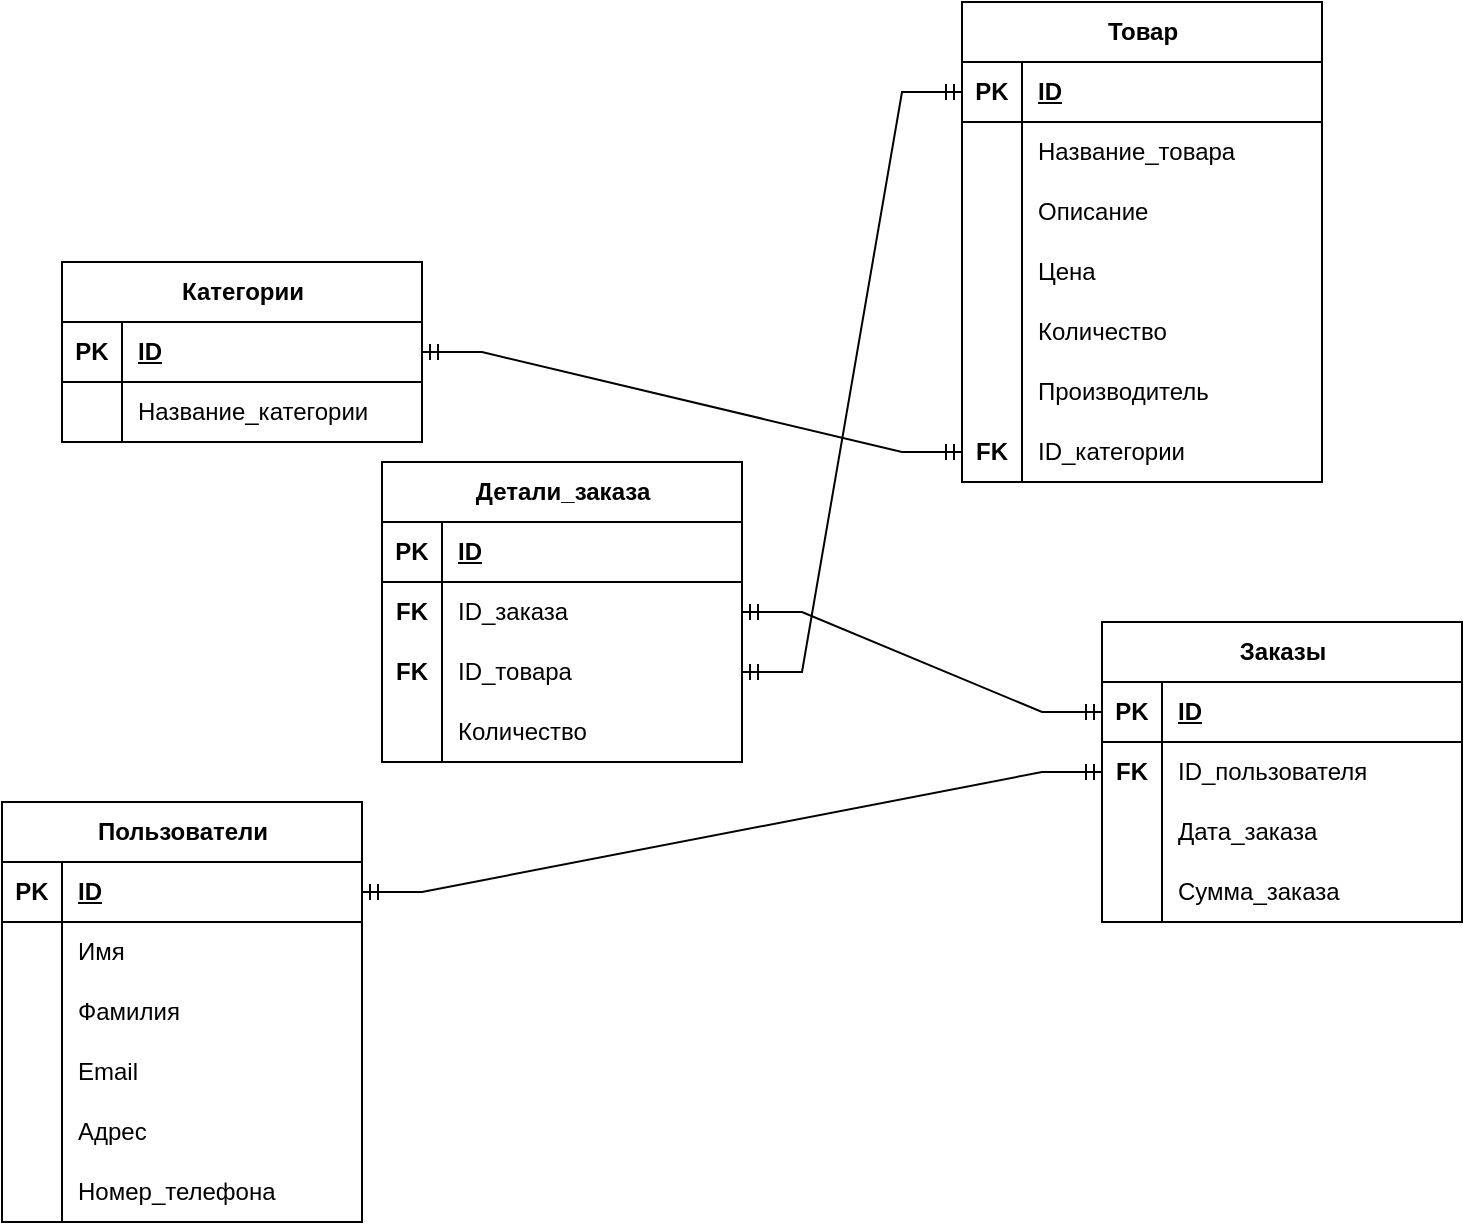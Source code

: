 <mxfile version="21.0.6" type="device"><diagram name="Страница 1" id="Rk8bAP7oLQdnG4V3BgTW"><mxGraphModel dx="1114" dy="626" grid="1" gridSize="10" guides="1" tooltips="1" connect="1" arrows="1" fold="1" page="1" pageScale="1" pageWidth="827" pageHeight="1169" math="0" shadow="0"><root><mxCell id="0"/><mxCell id="1" parent="0"/><mxCell id="vjPg2Krjw-inGJKcBtra-1" value="Категории " style="shape=table;startSize=30;container=1;collapsible=1;childLayout=tableLayout;fixedRows=1;rowLines=0;fontStyle=1;align=center;resizeLast=1;html=1;" parent="1" vertex="1"><mxGeometry x="110" y="150" width="180" height="90" as="geometry"/></mxCell><mxCell id="vjPg2Krjw-inGJKcBtra-2" value="" style="shape=tableRow;horizontal=0;startSize=0;swimlaneHead=0;swimlaneBody=0;fillColor=none;collapsible=0;dropTarget=0;points=[[0,0.5],[1,0.5]];portConstraint=eastwest;top=0;left=0;right=0;bottom=1;" parent="vjPg2Krjw-inGJKcBtra-1" vertex="1"><mxGeometry y="30" width="180" height="30" as="geometry"/></mxCell><mxCell id="vjPg2Krjw-inGJKcBtra-3" value="PK" style="shape=partialRectangle;connectable=0;fillColor=none;top=0;left=0;bottom=0;right=0;fontStyle=1;overflow=hidden;whiteSpace=wrap;html=1;" parent="vjPg2Krjw-inGJKcBtra-2" vertex="1"><mxGeometry width="30" height="30" as="geometry"><mxRectangle width="30" height="30" as="alternateBounds"/></mxGeometry></mxCell><mxCell id="vjPg2Krjw-inGJKcBtra-4" value="ID" style="shape=partialRectangle;connectable=0;fillColor=none;top=0;left=0;bottom=0;right=0;align=left;spacingLeft=6;fontStyle=5;overflow=hidden;whiteSpace=wrap;html=1;" parent="vjPg2Krjw-inGJKcBtra-2" vertex="1"><mxGeometry x="30" width="150" height="30" as="geometry"><mxRectangle width="150" height="30" as="alternateBounds"/></mxGeometry></mxCell><mxCell id="vjPg2Krjw-inGJKcBtra-5" value="" style="shape=tableRow;horizontal=0;startSize=0;swimlaneHead=0;swimlaneBody=0;fillColor=none;collapsible=0;dropTarget=0;points=[[0,0.5],[1,0.5]];portConstraint=eastwest;top=0;left=0;right=0;bottom=0;" parent="vjPg2Krjw-inGJKcBtra-1" vertex="1"><mxGeometry y="60" width="180" height="30" as="geometry"/></mxCell><mxCell id="vjPg2Krjw-inGJKcBtra-6" value="" style="shape=partialRectangle;connectable=0;fillColor=none;top=0;left=0;bottom=0;right=0;editable=1;overflow=hidden;whiteSpace=wrap;html=1;" parent="vjPg2Krjw-inGJKcBtra-5" vertex="1"><mxGeometry width="30" height="30" as="geometry"><mxRectangle width="30" height="30" as="alternateBounds"/></mxGeometry></mxCell><mxCell id="vjPg2Krjw-inGJKcBtra-7" value="Название_категории" style="shape=partialRectangle;connectable=0;fillColor=none;top=0;left=0;bottom=0;right=0;align=left;spacingLeft=6;overflow=hidden;whiteSpace=wrap;html=1;" parent="vjPg2Krjw-inGJKcBtra-5" vertex="1"><mxGeometry x="30" width="150" height="30" as="geometry"><mxRectangle width="150" height="30" as="alternateBounds"/></mxGeometry></mxCell><mxCell id="vjPg2Krjw-inGJKcBtra-17" value="Товар" style="shape=table;startSize=30;container=1;collapsible=1;childLayout=tableLayout;fixedRows=1;rowLines=0;fontStyle=1;align=center;resizeLast=1;html=1;" parent="1" vertex="1"><mxGeometry x="560" y="20" width="180" height="240" as="geometry"/></mxCell><mxCell id="vjPg2Krjw-inGJKcBtra-18" value="" style="shape=tableRow;horizontal=0;startSize=0;swimlaneHead=0;swimlaneBody=0;fillColor=none;collapsible=0;dropTarget=0;points=[[0,0.5],[1,0.5]];portConstraint=eastwest;top=0;left=0;right=0;bottom=1;" parent="vjPg2Krjw-inGJKcBtra-17" vertex="1"><mxGeometry y="30" width="180" height="30" as="geometry"/></mxCell><mxCell id="vjPg2Krjw-inGJKcBtra-19" value="PK" style="shape=partialRectangle;connectable=0;fillColor=none;top=0;left=0;bottom=0;right=0;fontStyle=1;overflow=hidden;whiteSpace=wrap;html=1;" parent="vjPg2Krjw-inGJKcBtra-18" vertex="1"><mxGeometry width="30" height="30" as="geometry"><mxRectangle width="30" height="30" as="alternateBounds"/></mxGeometry></mxCell><mxCell id="vjPg2Krjw-inGJKcBtra-20" value="ID" style="shape=partialRectangle;connectable=0;fillColor=none;top=0;left=0;bottom=0;right=0;align=left;spacingLeft=6;fontStyle=5;overflow=hidden;whiteSpace=wrap;html=1;" parent="vjPg2Krjw-inGJKcBtra-18" vertex="1"><mxGeometry x="30" width="150" height="30" as="geometry"><mxRectangle width="150" height="30" as="alternateBounds"/></mxGeometry></mxCell><mxCell id="vjPg2Krjw-inGJKcBtra-21" value="" style="shape=tableRow;horizontal=0;startSize=0;swimlaneHead=0;swimlaneBody=0;fillColor=none;collapsible=0;dropTarget=0;points=[[0,0.5],[1,0.5]];portConstraint=eastwest;top=0;left=0;right=0;bottom=0;" parent="vjPg2Krjw-inGJKcBtra-17" vertex="1"><mxGeometry y="60" width="180" height="30" as="geometry"/></mxCell><mxCell id="vjPg2Krjw-inGJKcBtra-22" value="" style="shape=partialRectangle;connectable=0;fillColor=none;top=0;left=0;bottom=0;right=0;editable=1;overflow=hidden;whiteSpace=wrap;html=1;" parent="vjPg2Krjw-inGJKcBtra-21" vertex="1"><mxGeometry width="30" height="30" as="geometry"><mxRectangle width="30" height="30" as="alternateBounds"/></mxGeometry></mxCell><mxCell id="vjPg2Krjw-inGJKcBtra-23" value="Название_товара" style="shape=partialRectangle;connectable=0;fillColor=none;top=0;left=0;bottom=0;right=0;align=left;spacingLeft=6;overflow=hidden;whiteSpace=wrap;html=1;" parent="vjPg2Krjw-inGJKcBtra-21" vertex="1"><mxGeometry x="30" width="150" height="30" as="geometry"><mxRectangle width="150" height="30" as="alternateBounds"/></mxGeometry></mxCell><mxCell id="vjPg2Krjw-inGJKcBtra-24" value="" style="shape=tableRow;horizontal=0;startSize=0;swimlaneHead=0;swimlaneBody=0;fillColor=none;collapsible=0;dropTarget=0;points=[[0,0.5],[1,0.5]];portConstraint=eastwest;top=0;left=0;right=0;bottom=0;" parent="vjPg2Krjw-inGJKcBtra-17" vertex="1"><mxGeometry y="90" width="180" height="30" as="geometry"/></mxCell><mxCell id="vjPg2Krjw-inGJKcBtra-25" value="" style="shape=partialRectangle;connectable=0;fillColor=none;top=0;left=0;bottom=0;right=0;editable=1;overflow=hidden;whiteSpace=wrap;html=1;" parent="vjPg2Krjw-inGJKcBtra-24" vertex="1"><mxGeometry width="30" height="30" as="geometry"><mxRectangle width="30" height="30" as="alternateBounds"/></mxGeometry></mxCell><mxCell id="vjPg2Krjw-inGJKcBtra-26" value="Описание " style="shape=partialRectangle;connectable=0;fillColor=none;top=0;left=0;bottom=0;right=0;align=left;spacingLeft=6;overflow=hidden;whiteSpace=wrap;html=1;" parent="vjPg2Krjw-inGJKcBtra-24" vertex="1"><mxGeometry x="30" width="150" height="30" as="geometry"><mxRectangle width="150" height="30" as="alternateBounds"/></mxGeometry></mxCell><mxCell id="vjPg2Krjw-inGJKcBtra-27" value="" style="shape=tableRow;horizontal=0;startSize=0;swimlaneHead=0;swimlaneBody=0;fillColor=none;collapsible=0;dropTarget=0;points=[[0,0.5],[1,0.5]];portConstraint=eastwest;top=0;left=0;right=0;bottom=0;" parent="vjPg2Krjw-inGJKcBtra-17" vertex="1"><mxGeometry y="120" width="180" height="30" as="geometry"/></mxCell><mxCell id="vjPg2Krjw-inGJKcBtra-28" value="" style="shape=partialRectangle;connectable=0;fillColor=none;top=0;left=0;bottom=0;right=0;editable=1;overflow=hidden;whiteSpace=wrap;html=1;" parent="vjPg2Krjw-inGJKcBtra-27" vertex="1"><mxGeometry width="30" height="30" as="geometry"><mxRectangle width="30" height="30" as="alternateBounds"/></mxGeometry></mxCell><mxCell id="vjPg2Krjw-inGJKcBtra-29" value="Цена " style="shape=partialRectangle;connectable=0;fillColor=none;top=0;left=0;bottom=0;right=0;align=left;spacingLeft=6;overflow=hidden;whiteSpace=wrap;html=1;" parent="vjPg2Krjw-inGJKcBtra-27" vertex="1"><mxGeometry x="30" width="150" height="30" as="geometry"><mxRectangle width="150" height="30" as="alternateBounds"/></mxGeometry></mxCell><mxCell id="vjPg2Krjw-inGJKcBtra-30" value="" style="shape=tableRow;horizontal=0;startSize=0;swimlaneHead=0;swimlaneBody=0;fillColor=none;collapsible=0;dropTarget=0;points=[[0,0.5],[1,0.5]];portConstraint=eastwest;top=0;left=0;right=0;bottom=0;" parent="vjPg2Krjw-inGJKcBtra-17" vertex="1"><mxGeometry y="150" width="180" height="30" as="geometry"/></mxCell><mxCell id="vjPg2Krjw-inGJKcBtra-31" value="" style="shape=partialRectangle;connectable=0;fillColor=none;top=0;left=0;bottom=0;right=0;editable=1;overflow=hidden;whiteSpace=wrap;html=1;" parent="vjPg2Krjw-inGJKcBtra-30" vertex="1"><mxGeometry width="30" height="30" as="geometry"><mxRectangle width="30" height="30" as="alternateBounds"/></mxGeometry></mxCell><mxCell id="vjPg2Krjw-inGJKcBtra-32" value="Количество " style="shape=partialRectangle;connectable=0;fillColor=none;top=0;left=0;bottom=0;right=0;align=left;spacingLeft=6;overflow=hidden;whiteSpace=wrap;html=1;" parent="vjPg2Krjw-inGJKcBtra-30" vertex="1"><mxGeometry x="30" width="150" height="30" as="geometry"><mxRectangle width="150" height="30" as="alternateBounds"/></mxGeometry></mxCell><mxCell id="vjPg2Krjw-inGJKcBtra-33" value="" style="shape=tableRow;horizontal=0;startSize=0;swimlaneHead=0;swimlaneBody=0;fillColor=none;collapsible=0;dropTarget=0;points=[[0,0.5],[1,0.5]];portConstraint=eastwest;top=0;left=0;right=0;bottom=0;" parent="vjPg2Krjw-inGJKcBtra-17" vertex="1"><mxGeometry y="180" width="180" height="30" as="geometry"/></mxCell><mxCell id="vjPg2Krjw-inGJKcBtra-34" value="" style="shape=partialRectangle;connectable=0;fillColor=none;top=0;left=0;bottom=0;right=0;editable=1;overflow=hidden;whiteSpace=wrap;html=1;" parent="vjPg2Krjw-inGJKcBtra-33" vertex="1"><mxGeometry width="30" height="30" as="geometry"><mxRectangle width="30" height="30" as="alternateBounds"/></mxGeometry></mxCell><mxCell id="vjPg2Krjw-inGJKcBtra-35" value="Производитель " style="shape=partialRectangle;connectable=0;fillColor=none;top=0;left=0;bottom=0;right=0;align=left;spacingLeft=6;overflow=hidden;whiteSpace=wrap;html=1;" parent="vjPg2Krjw-inGJKcBtra-33" vertex="1"><mxGeometry x="30" width="150" height="30" as="geometry"><mxRectangle width="150" height="30" as="alternateBounds"/></mxGeometry></mxCell><mxCell id="vjPg2Krjw-inGJKcBtra-36" value="" style="shape=tableRow;horizontal=0;startSize=0;swimlaneHead=0;swimlaneBody=0;fillColor=none;collapsible=0;dropTarget=0;points=[[0,0.5],[1,0.5]];portConstraint=eastwest;top=0;left=0;right=0;bottom=0;" parent="vjPg2Krjw-inGJKcBtra-17" vertex="1"><mxGeometry y="210" width="180" height="30" as="geometry"/></mxCell><mxCell id="vjPg2Krjw-inGJKcBtra-37" value="FK" style="shape=partialRectangle;connectable=0;fillColor=none;top=0;left=0;bottom=0;right=0;editable=1;overflow=hidden;whiteSpace=wrap;html=1;fontStyle=1" parent="vjPg2Krjw-inGJKcBtra-36" vertex="1"><mxGeometry width="30" height="30" as="geometry"><mxRectangle width="30" height="30" as="alternateBounds"/></mxGeometry></mxCell><mxCell id="vjPg2Krjw-inGJKcBtra-38" value="ID_категории " style="shape=partialRectangle;connectable=0;fillColor=none;top=0;left=0;bottom=0;right=0;align=left;spacingLeft=6;overflow=hidden;whiteSpace=wrap;html=1;" parent="vjPg2Krjw-inGJKcBtra-36" vertex="1"><mxGeometry x="30" width="150" height="30" as="geometry"><mxRectangle width="150" height="30" as="alternateBounds"/></mxGeometry></mxCell><mxCell id="vjPg2Krjw-inGJKcBtra-39" value="Пользователи " style="shape=table;startSize=30;container=1;collapsible=1;childLayout=tableLayout;fixedRows=1;rowLines=0;fontStyle=1;align=center;resizeLast=1;html=1;" parent="1" vertex="1"><mxGeometry x="80" y="420" width="180" height="210" as="geometry"/></mxCell><mxCell id="vjPg2Krjw-inGJKcBtra-40" value="" style="shape=tableRow;horizontal=0;startSize=0;swimlaneHead=0;swimlaneBody=0;fillColor=none;collapsible=0;dropTarget=0;points=[[0,0.5],[1,0.5]];portConstraint=eastwest;top=0;left=0;right=0;bottom=1;" parent="vjPg2Krjw-inGJKcBtra-39" vertex="1"><mxGeometry y="30" width="180" height="30" as="geometry"/></mxCell><mxCell id="vjPg2Krjw-inGJKcBtra-41" value="PK" style="shape=partialRectangle;connectable=0;fillColor=none;top=0;left=0;bottom=0;right=0;fontStyle=1;overflow=hidden;whiteSpace=wrap;html=1;" parent="vjPg2Krjw-inGJKcBtra-40" vertex="1"><mxGeometry width="30" height="30" as="geometry"><mxRectangle width="30" height="30" as="alternateBounds"/></mxGeometry></mxCell><mxCell id="vjPg2Krjw-inGJKcBtra-42" value="ID" style="shape=partialRectangle;connectable=0;fillColor=none;top=0;left=0;bottom=0;right=0;align=left;spacingLeft=6;fontStyle=5;overflow=hidden;whiteSpace=wrap;html=1;" parent="vjPg2Krjw-inGJKcBtra-40" vertex="1"><mxGeometry x="30" width="150" height="30" as="geometry"><mxRectangle width="150" height="30" as="alternateBounds"/></mxGeometry></mxCell><mxCell id="vjPg2Krjw-inGJKcBtra-43" value="" style="shape=tableRow;horizontal=0;startSize=0;swimlaneHead=0;swimlaneBody=0;fillColor=none;collapsible=0;dropTarget=0;points=[[0,0.5],[1,0.5]];portConstraint=eastwest;top=0;left=0;right=0;bottom=0;" parent="vjPg2Krjw-inGJKcBtra-39" vertex="1"><mxGeometry y="60" width="180" height="30" as="geometry"/></mxCell><mxCell id="vjPg2Krjw-inGJKcBtra-44" value="" style="shape=partialRectangle;connectable=0;fillColor=none;top=0;left=0;bottom=0;right=0;editable=1;overflow=hidden;whiteSpace=wrap;html=1;" parent="vjPg2Krjw-inGJKcBtra-43" vertex="1"><mxGeometry width="30" height="30" as="geometry"><mxRectangle width="30" height="30" as="alternateBounds"/></mxGeometry></mxCell><mxCell id="vjPg2Krjw-inGJKcBtra-45" value="Имя " style="shape=partialRectangle;connectable=0;fillColor=none;top=0;left=0;bottom=0;right=0;align=left;spacingLeft=6;overflow=hidden;whiteSpace=wrap;html=1;" parent="vjPg2Krjw-inGJKcBtra-43" vertex="1"><mxGeometry x="30" width="150" height="30" as="geometry"><mxRectangle width="150" height="30" as="alternateBounds"/></mxGeometry></mxCell><mxCell id="vjPg2Krjw-inGJKcBtra-60" value="" style="shape=tableRow;horizontal=0;startSize=0;swimlaneHead=0;swimlaneBody=0;fillColor=none;collapsible=0;dropTarget=0;points=[[0,0.5],[1,0.5]];portConstraint=eastwest;top=0;left=0;right=0;bottom=0;" parent="vjPg2Krjw-inGJKcBtra-39" vertex="1"><mxGeometry y="90" width="180" height="30" as="geometry"/></mxCell><mxCell id="vjPg2Krjw-inGJKcBtra-61" value="" style="shape=partialRectangle;connectable=0;fillColor=none;top=0;left=0;bottom=0;right=0;editable=1;overflow=hidden;whiteSpace=wrap;html=1;" parent="vjPg2Krjw-inGJKcBtra-60" vertex="1"><mxGeometry width="30" height="30" as="geometry"><mxRectangle width="30" height="30" as="alternateBounds"/></mxGeometry></mxCell><mxCell id="vjPg2Krjw-inGJKcBtra-62" value="Фамилия " style="shape=partialRectangle;connectable=0;fillColor=none;top=0;left=0;bottom=0;right=0;align=left;spacingLeft=6;overflow=hidden;whiteSpace=wrap;html=1;" parent="vjPg2Krjw-inGJKcBtra-60" vertex="1"><mxGeometry x="30" width="150" height="30" as="geometry"><mxRectangle width="150" height="30" as="alternateBounds"/></mxGeometry></mxCell><mxCell id="vjPg2Krjw-inGJKcBtra-63" value="" style="shape=tableRow;horizontal=0;startSize=0;swimlaneHead=0;swimlaneBody=0;fillColor=none;collapsible=0;dropTarget=0;points=[[0,0.5],[1,0.5]];portConstraint=eastwest;top=0;left=0;right=0;bottom=0;" parent="vjPg2Krjw-inGJKcBtra-39" vertex="1"><mxGeometry y="120" width="180" height="30" as="geometry"/></mxCell><mxCell id="vjPg2Krjw-inGJKcBtra-64" value="" style="shape=partialRectangle;connectable=0;fillColor=none;top=0;left=0;bottom=0;right=0;editable=1;overflow=hidden;whiteSpace=wrap;html=1;" parent="vjPg2Krjw-inGJKcBtra-63" vertex="1"><mxGeometry width="30" height="30" as="geometry"><mxRectangle width="30" height="30" as="alternateBounds"/></mxGeometry></mxCell><mxCell id="vjPg2Krjw-inGJKcBtra-65" value="Email " style="shape=partialRectangle;connectable=0;fillColor=none;top=0;left=0;bottom=0;right=0;align=left;spacingLeft=6;overflow=hidden;whiteSpace=wrap;html=1;" parent="vjPg2Krjw-inGJKcBtra-63" vertex="1"><mxGeometry x="30" width="150" height="30" as="geometry"><mxRectangle width="150" height="30" as="alternateBounds"/></mxGeometry></mxCell><mxCell id="vjPg2Krjw-inGJKcBtra-66" value="" style="shape=tableRow;horizontal=0;startSize=0;swimlaneHead=0;swimlaneBody=0;fillColor=none;collapsible=0;dropTarget=0;points=[[0,0.5],[1,0.5]];portConstraint=eastwest;top=0;left=0;right=0;bottom=0;" parent="vjPg2Krjw-inGJKcBtra-39" vertex="1"><mxGeometry y="150" width="180" height="30" as="geometry"/></mxCell><mxCell id="vjPg2Krjw-inGJKcBtra-67" value="" style="shape=partialRectangle;connectable=0;fillColor=none;top=0;left=0;bottom=0;right=0;editable=1;overflow=hidden;whiteSpace=wrap;html=1;" parent="vjPg2Krjw-inGJKcBtra-66" vertex="1"><mxGeometry width="30" height="30" as="geometry"><mxRectangle width="30" height="30" as="alternateBounds"/></mxGeometry></mxCell><mxCell id="vjPg2Krjw-inGJKcBtra-68" value="Адрес " style="shape=partialRectangle;connectable=0;fillColor=none;top=0;left=0;bottom=0;right=0;align=left;spacingLeft=6;overflow=hidden;whiteSpace=wrap;html=1;" parent="vjPg2Krjw-inGJKcBtra-66" vertex="1"><mxGeometry x="30" width="150" height="30" as="geometry"><mxRectangle width="150" height="30" as="alternateBounds"/></mxGeometry></mxCell><mxCell id="vjPg2Krjw-inGJKcBtra-69" value="" style="shape=tableRow;horizontal=0;startSize=0;swimlaneHead=0;swimlaneBody=0;fillColor=none;collapsible=0;dropTarget=0;points=[[0,0.5],[1,0.5]];portConstraint=eastwest;top=0;left=0;right=0;bottom=0;" parent="vjPg2Krjw-inGJKcBtra-39" vertex="1"><mxGeometry y="180" width="180" height="30" as="geometry"/></mxCell><mxCell id="vjPg2Krjw-inGJKcBtra-70" value="" style="shape=partialRectangle;connectable=0;fillColor=none;top=0;left=0;bottom=0;right=0;editable=1;overflow=hidden;whiteSpace=wrap;html=1;" parent="vjPg2Krjw-inGJKcBtra-69" vertex="1"><mxGeometry width="30" height="30" as="geometry"><mxRectangle width="30" height="30" as="alternateBounds"/></mxGeometry></mxCell><mxCell id="vjPg2Krjw-inGJKcBtra-71" value="Номер_телефона " style="shape=partialRectangle;connectable=0;fillColor=none;top=0;left=0;bottom=0;right=0;align=left;spacingLeft=6;overflow=hidden;whiteSpace=wrap;html=1;" parent="vjPg2Krjw-inGJKcBtra-69" vertex="1"><mxGeometry x="30" width="150" height="30" as="geometry"><mxRectangle width="150" height="30" as="alternateBounds"/></mxGeometry></mxCell><mxCell id="vjPg2Krjw-inGJKcBtra-46" value="Детали_заказа " style="shape=table;startSize=30;container=1;collapsible=1;childLayout=tableLayout;fixedRows=1;rowLines=0;fontStyle=1;align=center;resizeLast=1;html=1;" parent="1" vertex="1"><mxGeometry x="270" y="250" width="180" height="150" as="geometry"/></mxCell><mxCell id="vjPg2Krjw-inGJKcBtra-47" value="" style="shape=tableRow;horizontal=0;startSize=0;swimlaneHead=0;swimlaneBody=0;fillColor=none;collapsible=0;dropTarget=0;points=[[0,0.5],[1,0.5]];portConstraint=eastwest;top=0;left=0;right=0;bottom=1;" parent="vjPg2Krjw-inGJKcBtra-46" vertex="1"><mxGeometry y="30" width="180" height="30" as="geometry"/></mxCell><mxCell id="vjPg2Krjw-inGJKcBtra-48" value="PK" style="shape=partialRectangle;connectable=0;fillColor=none;top=0;left=0;bottom=0;right=0;fontStyle=1;overflow=hidden;whiteSpace=wrap;html=1;" parent="vjPg2Krjw-inGJKcBtra-47" vertex="1"><mxGeometry width="30" height="30" as="geometry"><mxRectangle width="30" height="30" as="alternateBounds"/></mxGeometry></mxCell><mxCell id="vjPg2Krjw-inGJKcBtra-49" value="ID" style="shape=partialRectangle;connectable=0;fillColor=none;top=0;left=0;bottom=0;right=0;align=left;spacingLeft=6;fontStyle=5;overflow=hidden;whiteSpace=wrap;html=1;" parent="vjPg2Krjw-inGJKcBtra-47" vertex="1"><mxGeometry x="30" width="150" height="30" as="geometry"><mxRectangle width="150" height="30" as="alternateBounds"/></mxGeometry></mxCell><mxCell id="vjPg2Krjw-inGJKcBtra-50" value="" style="shape=tableRow;horizontal=0;startSize=0;swimlaneHead=0;swimlaneBody=0;fillColor=none;collapsible=0;dropTarget=0;points=[[0,0.5],[1,0.5]];portConstraint=eastwest;top=0;left=0;right=0;bottom=0;" parent="vjPg2Krjw-inGJKcBtra-46" vertex="1"><mxGeometry y="60" width="180" height="30" as="geometry"/></mxCell><mxCell id="vjPg2Krjw-inGJKcBtra-51" value="FK" style="shape=partialRectangle;connectable=0;fillColor=none;top=0;left=0;bottom=0;right=0;editable=1;overflow=hidden;whiteSpace=wrap;html=1;fontStyle=1" parent="vjPg2Krjw-inGJKcBtra-50" vertex="1"><mxGeometry width="30" height="30" as="geometry"><mxRectangle width="30" height="30" as="alternateBounds"/></mxGeometry></mxCell><mxCell id="vjPg2Krjw-inGJKcBtra-52" value="ID_заказа " style="shape=partialRectangle;connectable=0;fillColor=none;top=0;left=0;bottom=0;right=0;align=left;spacingLeft=6;overflow=hidden;whiteSpace=wrap;html=1;" parent="vjPg2Krjw-inGJKcBtra-50" vertex="1"><mxGeometry x="30" width="150" height="30" as="geometry"><mxRectangle width="150" height="30" as="alternateBounds"/></mxGeometry></mxCell><mxCell id="vjPg2Krjw-inGJKcBtra-79" value="" style="shape=tableRow;horizontal=0;startSize=0;swimlaneHead=0;swimlaneBody=0;fillColor=none;collapsible=0;dropTarget=0;points=[[0,0.5],[1,0.5]];portConstraint=eastwest;top=0;left=0;right=0;bottom=0;" parent="vjPg2Krjw-inGJKcBtra-46" vertex="1"><mxGeometry y="90" width="180" height="30" as="geometry"/></mxCell><mxCell id="vjPg2Krjw-inGJKcBtra-80" value="FK" style="shape=partialRectangle;connectable=0;fillColor=none;top=0;left=0;bottom=0;right=0;editable=1;overflow=hidden;whiteSpace=wrap;html=1;fontStyle=1" parent="vjPg2Krjw-inGJKcBtra-79" vertex="1"><mxGeometry width="30" height="30" as="geometry"><mxRectangle width="30" height="30" as="alternateBounds"/></mxGeometry></mxCell><mxCell id="vjPg2Krjw-inGJKcBtra-81" value="ID_товара" style="shape=partialRectangle;connectable=0;fillColor=none;top=0;left=0;bottom=0;right=0;align=left;spacingLeft=6;overflow=hidden;whiteSpace=wrap;html=1;" parent="vjPg2Krjw-inGJKcBtra-79" vertex="1"><mxGeometry x="30" width="150" height="30" as="geometry"><mxRectangle width="150" height="30" as="alternateBounds"/></mxGeometry></mxCell><mxCell id="vjPg2Krjw-inGJKcBtra-82" value="" style="shape=tableRow;horizontal=0;startSize=0;swimlaneHead=0;swimlaneBody=0;fillColor=none;collapsible=0;dropTarget=0;points=[[0,0.5],[1,0.5]];portConstraint=eastwest;top=0;left=0;right=0;bottom=0;" parent="vjPg2Krjw-inGJKcBtra-46" vertex="1"><mxGeometry y="120" width="180" height="30" as="geometry"/></mxCell><mxCell id="vjPg2Krjw-inGJKcBtra-83" value="" style="shape=partialRectangle;connectable=0;fillColor=none;top=0;left=0;bottom=0;right=0;editable=1;overflow=hidden;whiteSpace=wrap;html=1;" parent="vjPg2Krjw-inGJKcBtra-82" vertex="1"><mxGeometry width="30" height="30" as="geometry"><mxRectangle width="30" height="30" as="alternateBounds"/></mxGeometry></mxCell><mxCell id="vjPg2Krjw-inGJKcBtra-84" value="Количество " style="shape=partialRectangle;connectable=0;fillColor=none;top=0;left=0;bottom=0;right=0;align=left;spacingLeft=6;overflow=hidden;whiteSpace=wrap;html=1;" parent="vjPg2Krjw-inGJKcBtra-82" vertex="1"><mxGeometry x="30" width="150" height="30" as="geometry"><mxRectangle width="150" height="30" as="alternateBounds"/></mxGeometry></mxCell><mxCell id="vjPg2Krjw-inGJKcBtra-53" value="Заказы " style="shape=table;startSize=30;container=1;collapsible=1;childLayout=tableLayout;fixedRows=1;rowLines=0;fontStyle=1;align=center;resizeLast=1;html=1;" parent="1" vertex="1"><mxGeometry x="630" y="330" width="180" height="150" as="geometry"/></mxCell><mxCell id="vjPg2Krjw-inGJKcBtra-54" value="" style="shape=tableRow;horizontal=0;startSize=0;swimlaneHead=0;swimlaneBody=0;fillColor=none;collapsible=0;dropTarget=0;points=[[0,0.5],[1,0.5]];portConstraint=eastwest;top=0;left=0;right=0;bottom=1;" parent="vjPg2Krjw-inGJKcBtra-53" vertex="1"><mxGeometry y="30" width="180" height="30" as="geometry"/></mxCell><mxCell id="vjPg2Krjw-inGJKcBtra-55" value="PK" style="shape=partialRectangle;connectable=0;fillColor=none;top=0;left=0;bottom=0;right=0;fontStyle=1;overflow=hidden;whiteSpace=wrap;html=1;" parent="vjPg2Krjw-inGJKcBtra-54" vertex="1"><mxGeometry width="30" height="30" as="geometry"><mxRectangle width="30" height="30" as="alternateBounds"/></mxGeometry></mxCell><mxCell id="vjPg2Krjw-inGJKcBtra-56" value="ID" style="shape=partialRectangle;connectable=0;fillColor=none;top=0;left=0;bottom=0;right=0;align=left;spacingLeft=6;fontStyle=5;overflow=hidden;whiteSpace=wrap;html=1;" parent="vjPg2Krjw-inGJKcBtra-54" vertex="1"><mxGeometry x="30" width="150" height="30" as="geometry"><mxRectangle width="150" height="30" as="alternateBounds"/></mxGeometry></mxCell><mxCell id="vjPg2Krjw-inGJKcBtra-57" value="" style="shape=tableRow;horizontal=0;startSize=0;swimlaneHead=0;swimlaneBody=0;fillColor=none;collapsible=0;dropTarget=0;points=[[0,0.5],[1,0.5]];portConstraint=eastwest;top=0;left=0;right=0;bottom=0;" parent="vjPg2Krjw-inGJKcBtra-53" vertex="1"><mxGeometry y="60" width="180" height="30" as="geometry"/></mxCell><mxCell id="vjPg2Krjw-inGJKcBtra-58" value="FK" style="shape=partialRectangle;connectable=0;fillColor=none;top=0;left=0;bottom=0;right=0;editable=1;overflow=hidden;whiteSpace=wrap;html=1;fontStyle=1" parent="vjPg2Krjw-inGJKcBtra-57" vertex="1"><mxGeometry width="30" height="30" as="geometry"><mxRectangle width="30" height="30" as="alternateBounds"/></mxGeometry></mxCell><mxCell id="vjPg2Krjw-inGJKcBtra-59" value="ID_пользователя " style="shape=partialRectangle;connectable=0;fillColor=none;top=0;left=0;bottom=0;right=0;align=left;spacingLeft=6;overflow=hidden;whiteSpace=wrap;html=1;" parent="vjPg2Krjw-inGJKcBtra-57" vertex="1"><mxGeometry x="30" width="150" height="30" as="geometry"><mxRectangle width="150" height="30" as="alternateBounds"/></mxGeometry></mxCell><mxCell id="vjPg2Krjw-inGJKcBtra-72" value="" style="shape=tableRow;horizontal=0;startSize=0;swimlaneHead=0;swimlaneBody=0;fillColor=none;collapsible=0;dropTarget=0;points=[[0,0.5],[1,0.5]];portConstraint=eastwest;top=0;left=0;right=0;bottom=0;" parent="vjPg2Krjw-inGJKcBtra-53" vertex="1"><mxGeometry y="90" width="180" height="30" as="geometry"/></mxCell><mxCell id="vjPg2Krjw-inGJKcBtra-73" value="" style="shape=partialRectangle;connectable=0;fillColor=none;top=0;left=0;bottom=0;right=0;editable=1;overflow=hidden;whiteSpace=wrap;html=1;" parent="vjPg2Krjw-inGJKcBtra-72" vertex="1"><mxGeometry width="30" height="30" as="geometry"><mxRectangle width="30" height="30" as="alternateBounds"/></mxGeometry></mxCell><mxCell id="vjPg2Krjw-inGJKcBtra-74" value="Дата_заказа " style="shape=partialRectangle;connectable=0;fillColor=none;top=0;left=0;bottom=0;right=0;align=left;spacingLeft=6;overflow=hidden;whiteSpace=wrap;html=1;" parent="vjPg2Krjw-inGJKcBtra-72" vertex="1"><mxGeometry x="30" width="150" height="30" as="geometry"><mxRectangle width="150" height="30" as="alternateBounds"/></mxGeometry></mxCell><mxCell id="vjPg2Krjw-inGJKcBtra-75" value="" style="shape=tableRow;horizontal=0;startSize=0;swimlaneHead=0;swimlaneBody=0;fillColor=none;collapsible=0;dropTarget=0;points=[[0,0.5],[1,0.5]];portConstraint=eastwest;top=0;left=0;right=0;bottom=0;" parent="vjPg2Krjw-inGJKcBtra-53" vertex="1"><mxGeometry y="120" width="180" height="30" as="geometry"/></mxCell><mxCell id="vjPg2Krjw-inGJKcBtra-76" value="" style="shape=partialRectangle;connectable=0;fillColor=none;top=0;left=0;bottom=0;right=0;editable=1;overflow=hidden;whiteSpace=wrap;html=1;" parent="vjPg2Krjw-inGJKcBtra-75" vertex="1"><mxGeometry width="30" height="30" as="geometry"><mxRectangle width="30" height="30" as="alternateBounds"/></mxGeometry></mxCell><mxCell id="vjPg2Krjw-inGJKcBtra-77" value="Сумма_заказа " style="shape=partialRectangle;connectable=0;fillColor=none;top=0;left=0;bottom=0;right=0;align=left;spacingLeft=6;overflow=hidden;whiteSpace=wrap;html=1;" parent="vjPg2Krjw-inGJKcBtra-75" vertex="1"><mxGeometry x="30" width="150" height="30" as="geometry"><mxRectangle width="150" height="30" as="alternateBounds"/></mxGeometry></mxCell><mxCell id="vjPg2Krjw-inGJKcBtra-85" value="" style="edgeStyle=entityRelationEdgeStyle;fontSize=12;html=1;endArrow=ERmandOne;startArrow=ERmandOne;rounded=0;exitX=0;exitY=0.5;exitDx=0;exitDy=0;entryX=1;entryY=0.5;entryDx=0;entryDy=0;" parent="1" source="vjPg2Krjw-inGJKcBtra-36" target="vjPg2Krjw-inGJKcBtra-2" edge="1"><mxGeometry width="100" height="100" relative="1" as="geometry"><mxPoint x="350" y="245" as="sourcePoint"/><mxPoint x="340" y="320" as="targetPoint"/></mxGeometry></mxCell><mxCell id="vjPg2Krjw-inGJKcBtra-86" value="" style="edgeStyle=entityRelationEdgeStyle;fontSize=12;html=1;endArrow=ERmandOne;startArrow=ERmandOne;rounded=0;entryX=1;entryY=0.5;entryDx=0;entryDy=0;exitX=0;exitY=0.5;exitDx=0;exitDy=0;" parent="1" source="vjPg2Krjw-inGJKcBtra-57" target="vjPg2Krjw-inGJKcBtra-40" edge="1"><mxGeometry width="100" height="100" relative="1" as="geometry"><mxPoint x="570" y="360" as="sourcePoint"/><mxPoint x="300" y="260" as="targetPoint"/></mxGeometry></mxCell><mxCell id="vjPg2Krjw-inGJKcBtra-90" value="" style="edgeStyle=entityRelationEdgeStyle;fontSize=12;html=1;endArrow=ERmandOne;startArrow=ERmandOne;rounded=0;entryX=1;entryY=0.5;entryDx=0;entryDy=0;exitX=0;exitY=0.5;exitDx=0;exitDy=0;" parent="1" source="vjPg2Krjw-inGJKcBtra-54" target="vjPg2Krjw-inGJKcBtra-50" edge="1"><mxGeometry width="100" height="100" relative="1" as="geometry"><mxPoint x="640" y="415" as="sourcePoint"/><mxPoint x="270" y="455" as="targetPoint"/></mxGeometry></mxCell><mxCell id="vjPg2Krjw-inGJKcBtra-91" value="" style="edgeStyle=entityRelationEdgeStyle;fontSize=12;html=1;endArrow=ERmandOne;startArrow=ERmandOne;rounded=0;entryX=1;entryY=0.5;entryDx=0;entryDy=0;exitX=0;exitY=0.5;exitDx=0;exitDy=0;" parent="1" source="vjPg2Krjw-inGJKcBtra-18" target="vjPg2Krjw-inGJKcBtra-79" edge="1"><mxGeometry width="100" height="100" relative="1" as="geometry"><mxPoint x="590" y="400" as="sourcePoint"/><mxPoint x="410" y="360" as="targetPoint"/></mxGeometry></mxCell></root></mxGraphModel></diagram></mxfile>